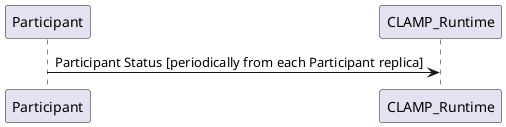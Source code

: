 @startuml
Participant -> CLAMP_Runtime: Participant Status [periodically from each Participant replica]
@enduml
